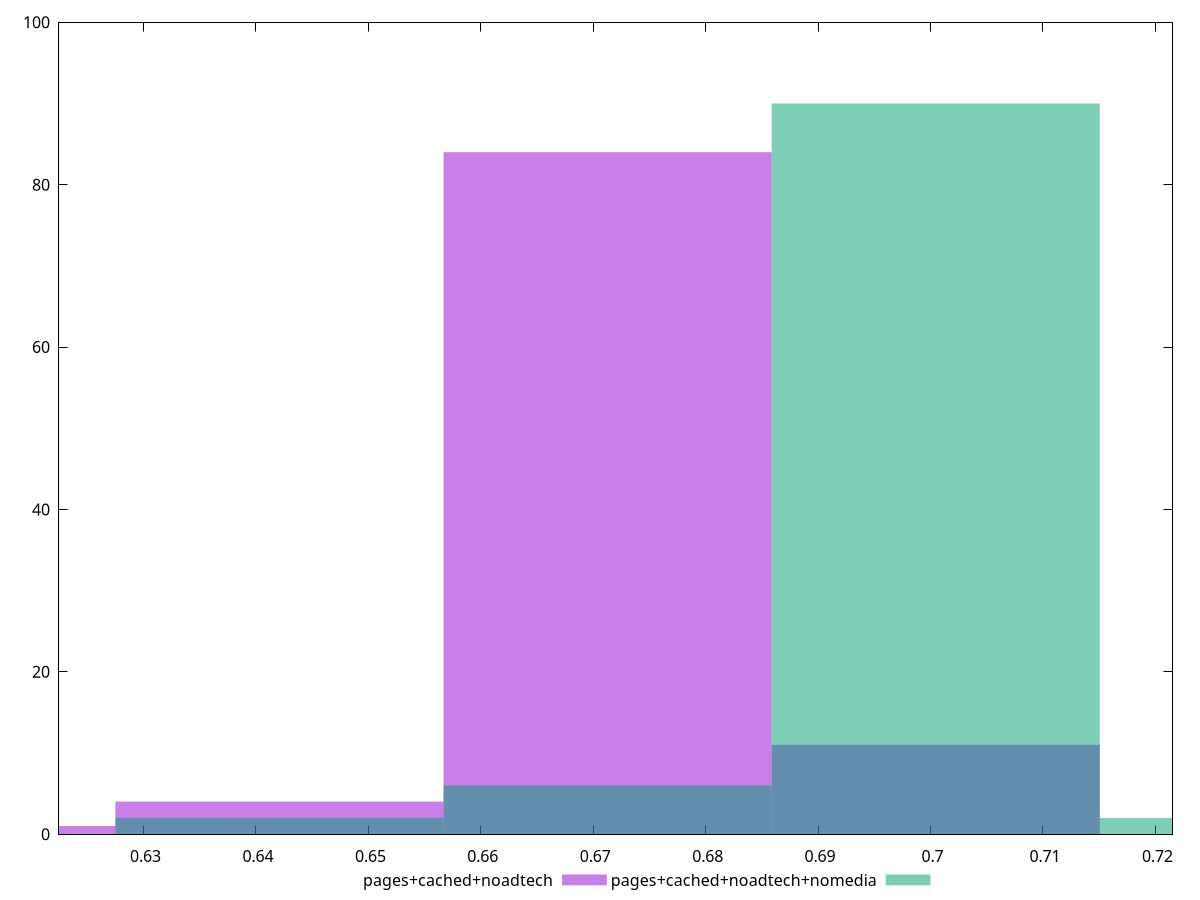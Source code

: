 reset

$pagesCachedNoadtech <<EOF
0.7004624610843577 11
0.6712765252058428 84
0.6129046534488131 1
0.642090589327328 4
EOF

$pagesCachedNoadtechNomedia <<EOF
0.7004624610843577 90
0.6712765252058428 6
0.7296483969628726 2
0.642090589327328 2
EOF

set key outside below
set boxwidth 0.029185935878514906
set xrange [0.6224828336711038:0.72152065989314]
set yrange [0:100]
set trange [0:100]
set style fill transparent solid 0.5 noborder
set terminal svg size 640, 500 enhanced background rgb 'white'
set output "report_00025_2021-02-22T21:38:55.199Z/meta/pScore/comparison/histogram/2_vs_3.svg"

plot $pagesCachedNoadtech title "pages+cached+noadtech" with boxes, \
     $pagesCachedNoadtechNomedia title "pages+cached+noadtech+nomedia" with boxes

reset
